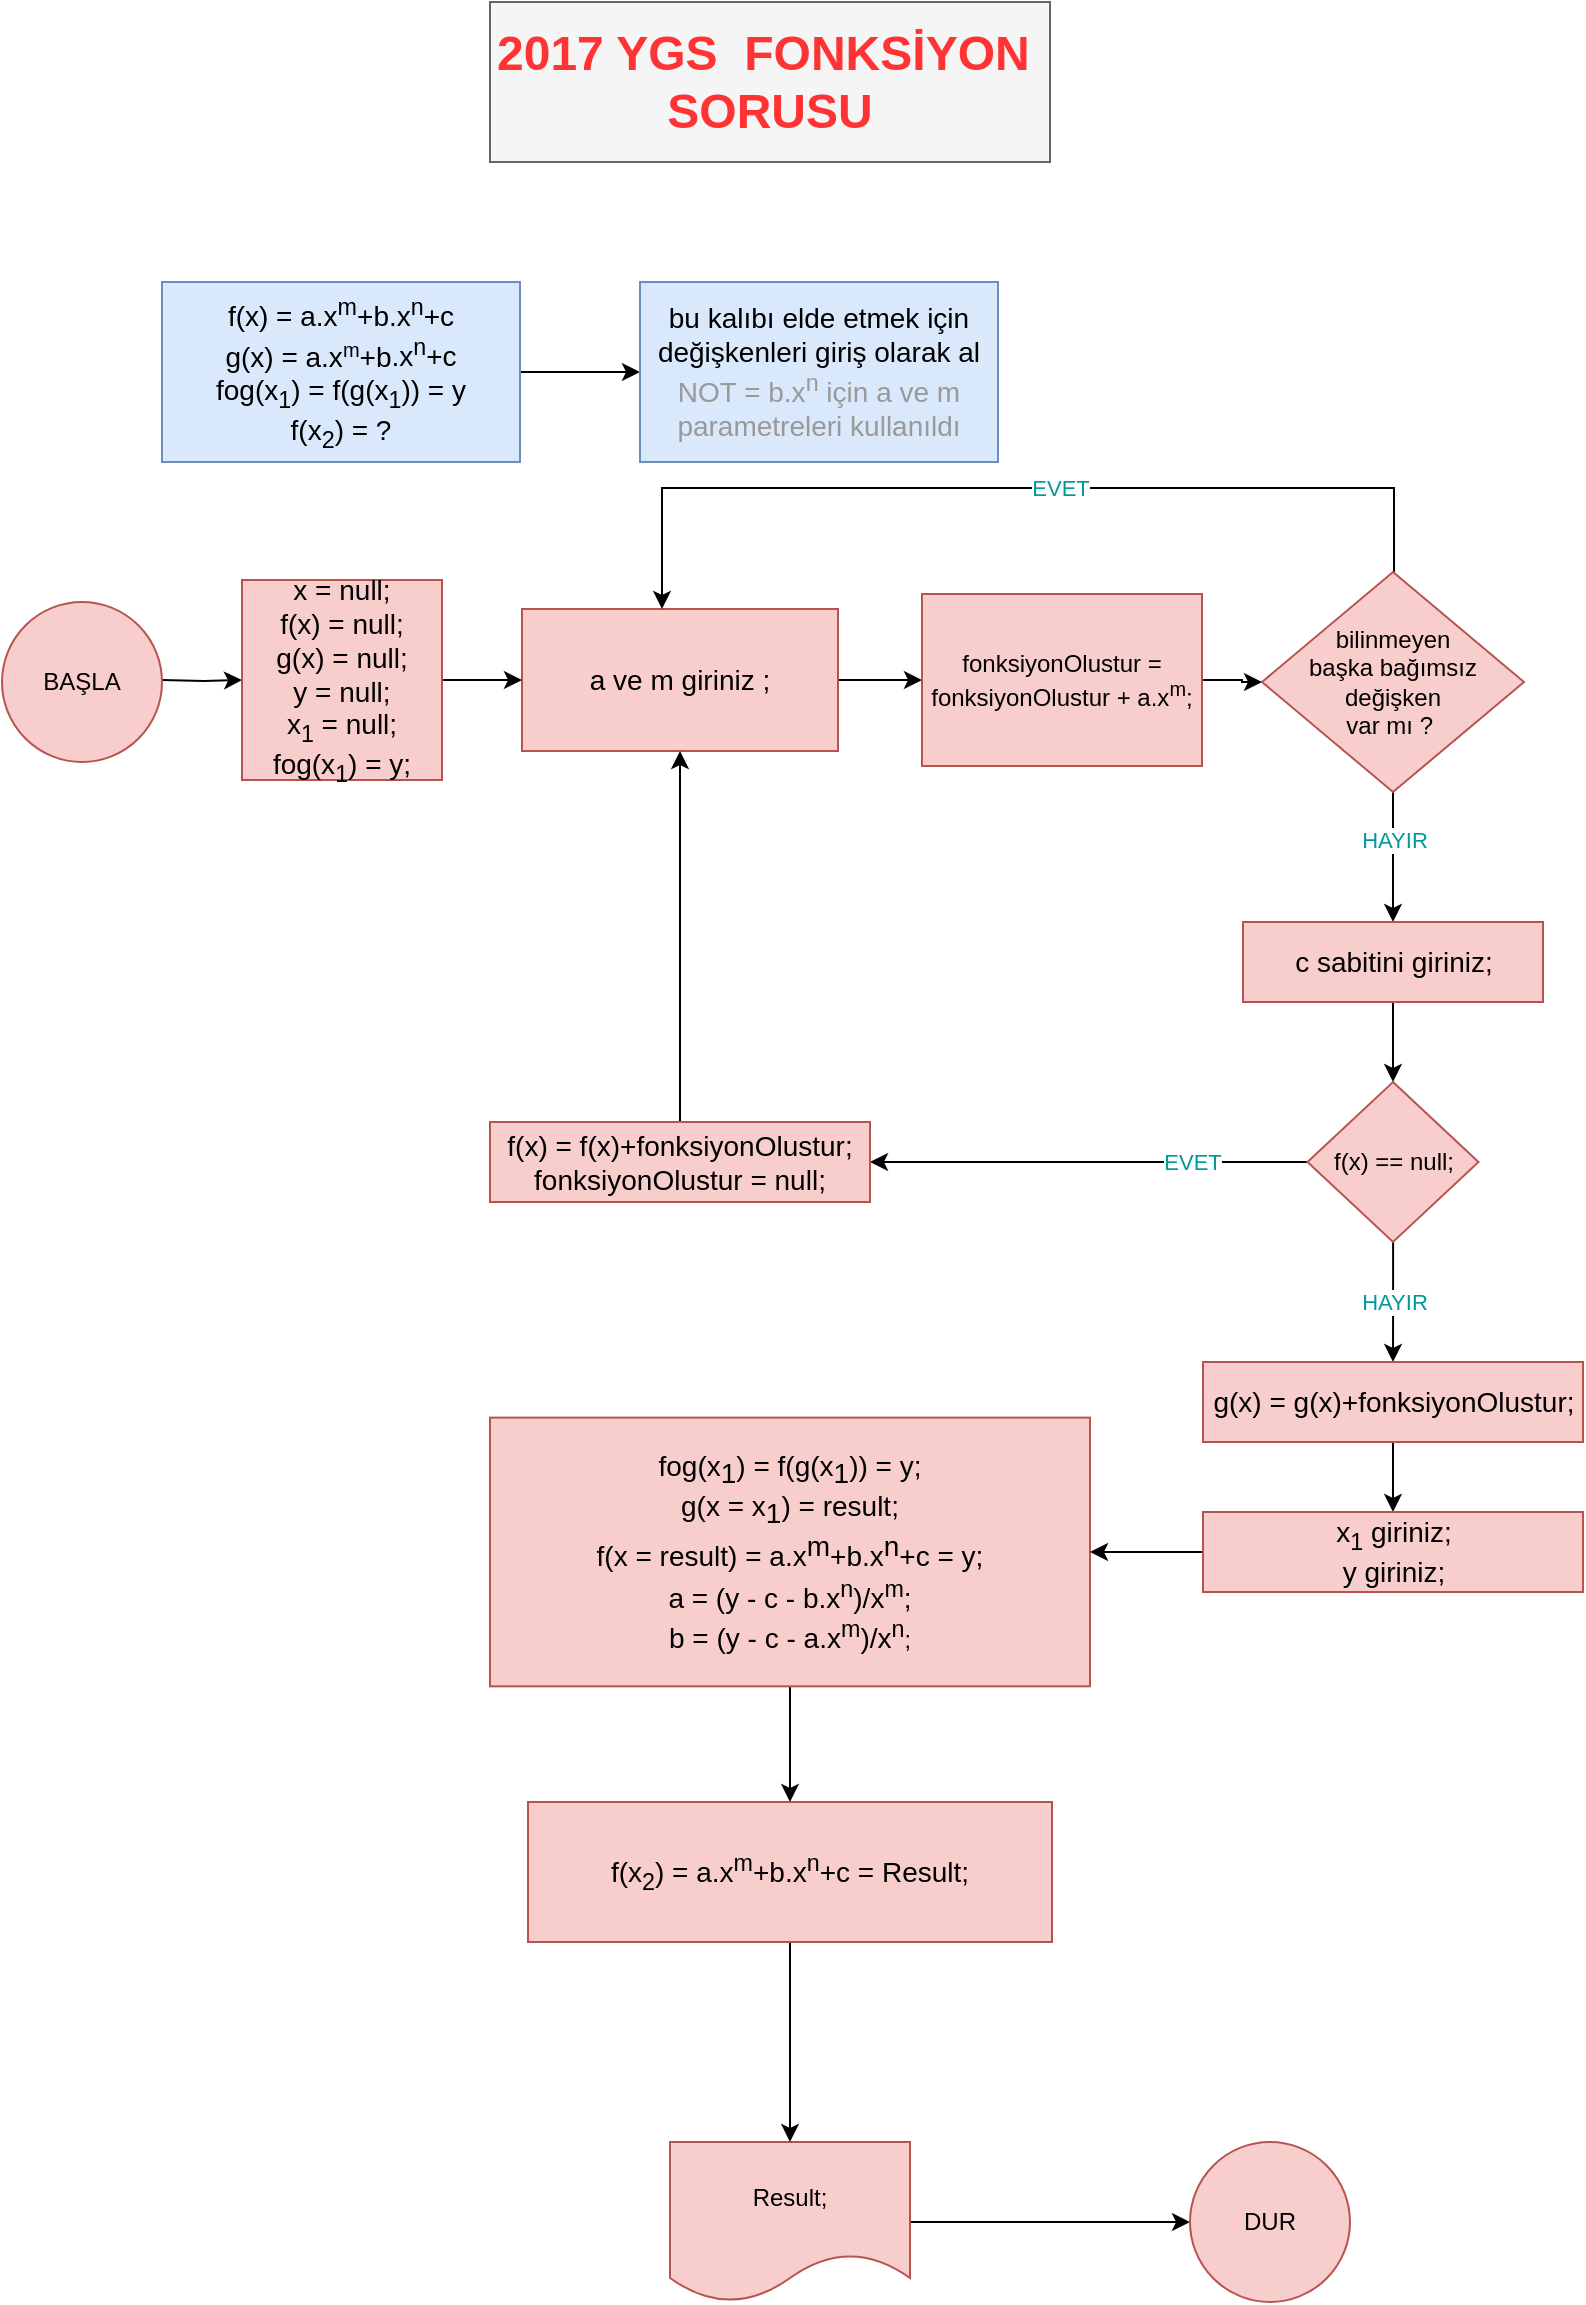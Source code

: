 <mxfile version="15.0.3" type="device"><diagram id="iu3krupmU1owaXAWCSUy" name="Page-1"><mxGraphModel dx="998" dy="1717" grid="1" gridSize="10" guides="1" tooltips="1" connect="1" arrows="1" fold="1" page="1" pageScale="1" pageWidth="827" pageHeight="1169" math="0" shadow="0"><root><mxCell id="0"/><mxCell id="1" parent="0"/><mxCell id="CnNEZqUuKUXQBOZBh8n9-30" style="edgeStyle=orthogonalEdgeStyle;rounded=0;orthogonalLoop=1;jettySize=auto;html=1;verticalAlign=bottom;fontColor=#009999;labelBorderColor=none;" edge="1" parent="1" target="CnNEZqUuKUXQBOZBh8n9-29"><mxGeometry relative="1" as="geometry"><mxPoint x="100" y="129" as="sourcePoint"/></mxGeometry></mxCell><mxCell id="CnNEZqUuKUXQBOZBh8n9-2" value="BAŞLA" style="ellipse;whiteSpace=wrap;html=1;aspect=fixed;labelBorderColor=none;fillColor=#f8cecc;strokeColor=#b85450;" vertex="1" parent="1"><mxGeometry x="20" y="90" width="80" height="80" as="geometry"/></mxCell><mxCell id="CnNEZqUuKUXQBOZBh8n9-35" style="edgeStyle=orthogonalEdgeStyle;rounded=0;orthogonalLoop=1;jettySize=auto;html=1;entryX=0;entryY=0.5;entryDx=0;entryDy=0;verticalAlign=bottom;fontColor=#009999;labelBorderColor=none;" edge="1" parent="1" source="CnNEZqUuKUXQBOZBh8n9-3" target="CnNEZqUuKUXQBOZBh8n9-34"><mxGeometry relative="1" as="geometry"/></mxCell><mxCell id="CnNEZqUuKUXQBOZBh8n9-3" value="&lt;span style=&quot;font-size: 14px&quot;&gt;a ve m giriniz ;&lt;/span&gt;&lt;font style=&quot;font-size: 14px&quot;&gt;&lt;br&gt;&lt;/font&gt;" style="rounded=0;whiteSpace=wrap;html=1;labelBorderColor=none;fillColor=#f8cecc;strokeColor=#b85450;" vertex="1" parent="1"><mxGeometry x="280" y="93.5" width="158" height="71" as="geometry"/></mxCell><mxCell id="CnNEZqUuKUXQBOZBh8n9-33" value="HAYIR" style="edgeStyle=orthogonalEdgeStyle;rounded=0;orthogonalLoop=1;jettySize=auto;html=1;entryX=0.5;entryY=0;entryDx=0;entryDy=0;verticalAlign=bottom;fontColor=#009999;labelBorderColor=none;" edge="1" parent="1" source="CnNEZqUuKUXQBOZBh8n9-4" target="CnNEZqUuKUXQBOZBh8n9-24"><mxGeometry relative="1" as="geometry"/></mxCell><mxCell id="CnNEZqUuKUXQBOZBh8n9-37" style="edgeStyle=orthogonalEdgeStyle;rounded=0;orthogonalLoop=1;jettySize=auto;html=1;verticalAlign=top;exitX=0.504;exitY=0;exitDx=0;exitDy=0;exitPerimeter=0;fontColor=#009999;labelBorderColor=none;" edge="1" parent="1" source="CnNEZqUuKUXQBOZBh8n9-4" target="CnNEZqUuKUXQBOZBh8n9-3"><mxGeometry relative="1" as="geometry"><mxPoint x="390" y="75" as="targetPoint"/><Array as="points"><mxPoint x="716" y="33"/><mxPoint x="350" y="33"/></Array></mxGeometry></mxCell><mxCell id="CnNEZqUuKUXQBOZBh8n9-38" value="EVET" style="edgeLabel;html=1;align=center;verticalAlign=middle;resizable=0;points=[];fontColor=#009999;labelBorderColor=none;" vertex="1" connectable="0" parent="CnNEZqUuKUXQBOZBh8n9-37"><mxGeometry x="-0.107" relative="1" as="geometry"><mxPoint as="offset"/></mxGeometry></mxCell><mxCell id="CnNEZqUuKUXQBOZBh8n9-4" value="bilinmeyen &lt;br&gt;başka bağımsız değişken &lt;br&gt;var mı ?&amp;nbsp;" style="rhombus;whiteSpace=wrap;html=1;labelBorderColor=none;fillColor=#f8cecc;strokeColor=#b85450;" vertex="1" parent="1"><mxGeometry x="650" y="75" width="131" height="110" as="geometry"/></mxCell><mxCell id="CnNEZqUuKUXQBOZBh8n9-55" style="edgeStyle=orthogonalEdgeStyle;rounded=0;orthogonalLoop=1;jettySize=auto;html=1;verticalAlign=top;fontColor=#009999;labelBorderColor=none;" edge="1" parent="1" source="CnNEZqUuKUXQBOZBh8n9-5" target="CnNEZqUuKUXQBOZBh8n9-6"><mxGeometry relative="1" as="geometry"/></mxCell><mxCell id="CnNEZqUuKUXQBOZBh8n9-5" value="Result;" style="shape=document;whiteSpace=wrap;html=1;boundedLbl=1;labelBorderColor=none;fillColor=#f8cecc;strokeColor=#b85450;" vertex="1" parent="1"><mxGeometry x="354" y="860" width="120" height="80" as="geometry"/></mxCell><mxCell id="CnNEZqUuKUXQBOZBh8n9-6" value="DUR" style="ellipse;whiteSpace=wrap;html=1;aspect=fixed;labelBorderColor=none;fillColor=#f8cecc;strokeColor=#b85450;" vertex="1" parent="1"><mxGeometry x="614" y="860" width="80" height="80" as="geometry"/></mxCell><mxCell id="CnNEZqUuKUXQBOZBh8n9-22" style="edgeStyle=orthogonalEdgeStyle;rounded=0;orthogonalLoop=1;jettySize=auto;html=1;fontColor=#000000;verticalAlign=bottom;" edge="1" parent="1" source="CnNEZqUuKUXQBOZBh8n9-7" target="CnNEZqUuKUXQBOZBh8n9-12"><mxGeometry relative="1" as="geometry"/></mxCell><mxCell id="CnNEZqUuKUXQBOZBh8n9-7" value="&lt;font style=&quot;font-size: 14px&quot;&gt;f(x) = a.x&lt;sup&gt;m&lt;/sup&gt;+b.x&lt;sup&gt;n&lt;/sup&gt;+c&lt;br&gt;&lt;/font&gt;&lt;span style=&quot;font-size: 14px&quot;&gt;g(x) = a.x&lt;/span&gt;&lt;sup&gt;m&lt;/sup&gt;&lt;span style=&quot;font-size: 14px&quot;&gt;+b&lt;/span&gt;&lt;span style=&quot;font-size: 14px&quot;&gt;.x&lt;sup&gt;n&lt;/sup&gt;+c&lt;br&gt;fog(x&lt;sub&gt;1&lt;/sub&gt;) = f(g(x&lt;sub&gt;1&lt;/sub&gt;)) = y&lt;br&gt;f(x&lt;sub&gt;2&lt;/sub&gt;) = ?&lt;/span&gt;" style="text;html=1;strokeColor=#6c8ebf;fillColor=#dae8fc;align=center;verticalAlign=middle;whiteSpace=wrap;rounded=0;" vertex="1" parent="1"><mxGeometry x="100" y="-70" width="179" height="90" as="geometry"/></mxCell><mxCell id="CnNEZqUuKUXQBOZBh8n9-12" value="&lt;span style=&quot;font-size: 14px&quot;&gt;bu kalıbı elde etmek için değişkenleri giriş olarak al&lt;br&gt;&lt;font color=&quot;#999999&quot;&gt;NOT = b.x&lt;sup&gt;n&lt;/sup&gt; için a ve m parametreleri kullanıldı&lt;/font&gt;&lt;br&gt;&lt;/span&gt;" style="text;html=1;strokeColor=#6c8ebf;fillColor=#dae8fc;align=center;verticalAlign=middle;whiteSpace=wrap;rounded=0;" vertex="1" parent="1"><mxGeometry x="339" y="-70" width="179" height="90" as="geometry"/></mxCell><mxCell id="CnNEZqUuKUXQBOZBh8n9-54" style="edgeStyle=orthogonalEdgeStyle;rounded=0;orthogonalLoop=1;jettySize=auto;html=1;verticalAlign=top;fontColor=#009999;labelBorderColor=none;" edge="1" parent="1" source="CnNEZqUuKUXQBOZBh8n9-14" target="CnNEZqUuKUXQBOZBh8n9-5"><mxGeometry relative="1" as="geometry"/></mxCell><mxCell id="CnNEZqUuKUXQBOZBh8n9-14" value="&lt;font style=&quot;font-size: 14px&quot;&gt;f(x&lt;sub&gt;2&lt;/sub&gt;) = a.x&lt;sup&gt;m&lt;/sup&gt;+b.x&lt;sup&gt;n&lt;/sup&gt;+c = Result;&lt;/font&gt;&lt;span style=&quot;font-size: 14px&quot;&gt;&lt;br&gt;&lt;/span&gt;" style="rounded=0;whiteSpace=wrap;html=1;labelBorderColor=none;fillColor=#f8cecc;strokeColor=#b85450;" vertex="1" parent="1"><mxGeometry x="283" y="690" width="262" height="70" as="geometry"/></mxCell><mxCell id="CnNEZqUuKUXQBOZBh8n9-40" style="edgeStyle=orthogonalEdgeStyle;rounded=0;orthogonalLoop=1;jettySize=auto;html=1;entryX=0.5;entryY=0;entryDx=0;entryDy=0;verticalAlign=top;fontColor=#009999;labelBorderColor=none;" edge="1" parent="1" source="CnNEZqUuKUXQBOZBh8n9-24" target="CnNEZqUuKUXQBOZBh8n9-28"><mxGeometry relative="1" as="geometry"/></mxCell><mxCell id="CnNEZqUuKUXQBOZBh8n9-24" value="&lt;font style=&quot;font-size: 14px&quot;&gt;c sabitini giriniz;&lt;br&gt;&lt;/font&gt;" style="rounded=0;whiteSpace=wrap;html=1;labelBorderColor=none;fillColor=#f8cecc;strokeColor=#b85450;" vertex="1" parent="1"><mxGeometry x="640.5" y="250" width="150" height="40" as="geometry"/></mxCell><mxCell id="CnNEZqUuKUXQBOZBh8n9-41" style="edgeStyle=orthogonalEdgeStyle;rounded=0;orthogonalLoop=1;jettySize=auto;html=1;verticalAlign=top;fontColor=#009999;labelBorderColor=none;" edge="1" parent="1" source="CnNEZqUuKUXQBOZBh8n9-28" target="CnNEZqUuKUXQBOZBh8n9-46"><mxGeometry relative="1" as="geometry"><mxPoint x="600" y="370" as="targetPoint"/><Array as="points"/></mxGeometry></mxCell><mxCell id="CnNEZqUuKUXQBOZBh8n9-44" value="EVET" style="edgeLabel;html=1;align=center;verticalAlign=middle;resizable=0;points=[];fontColor=#009999;labelBorderColor=none;" vertex="1" connectable="0" parent="CnNEZqUuKUXQBOZBh8n9-41"><mxGeometry x="-0.646" y="1" relative="1" as="geometry"><mxPoint x="-20" y="-1" as="offset"/></mxGeometry></mxCell><mxCell id="CnNEZqUuKUXQBOZBh8n9-42" value="HAYIR" style="edgeStyle=orthogonalEdgeStyle;rounded=0;orthogonalLoop=1;jettySize=auto;html=1;verticalAlign=top;fontColor=#009999;labelBorderColor=none;" edge="1" parent="1" source="CnNEZqUuKUXQBOZBh8n9-28" target="CnNEZqUuKUXQBOZBh8n9-48"><mxGeometry x="-0.428" relative="1" as="geometry"><mxPoint x="713" y="480" as="targetPoint"/><Array as="points"/><mxPoint as="offset"/></mxGeometry></mxCell><mxCell id="CnNEZqUuKUXQBOZBh8n9-28" value="f(x) == null;" style="rhombus;whiteSpace=wrap;html=1;labelBorderColor=none;fillColor=#f8cecc;strokeColor=#b85450;" vertex="1" parent="1"><mxGeometry x="672.75" y="330" width="85.5" height="80" as="geometry"/></mxCell><mxCell id="CnNEZqUuKUXQBOZBh8n9-31" style="edgeStyle=orthogonalEdgeStyle;rounded=0;orthogonalLoop=1;jettySize=auto;html=1;verticalAlign=bottom;fontColor=#009999;labelBorderColor=none;" edge="1" parent="1" source="CnNEZqUuKUXQBOZBh8n9-29" target="CnNEZqUuKUXQBOZBh8n9-3"><mxGeometry relative="1" as="geometry"/></mxCell><mxCell id="CnNEZqUuKUXQBOZBh8n9-29" value="&lt;span style=&quot;font-size: 14px&quot;&gt;x = null;&lt;br&gt;f(x) = null;&lt;br&gt;g(x) = null;&lt;br&gt;y = null;&lt;br&gt;x&lt;sub&gt;1&lt;/sub&gt; = null;&lt;br&gt;&lt;/span&gt;&lt;font style=&quot;font-size: 14px&quot;&gt;fog(x&lt;sub&gt;1&lt;/sub&gt;) = y;&lt;br&gt;&lt;/font&gt;" style="rounded=0;whiteSpace=wrap;html=1;labelBorderColor=none;fillColor=#f8cecc;strokeColor=#b85450;" vertex="1" parent="1"><mxGeometry x="140" y="79" width="100" height="100" as="geometry"/></mxCell><mxCell id="CnNEZqUuKUXQBOZBh8n9-36" style="edgeStyle=orthogonalEdgeStyle;rounded=0;orthogonalLoop=1;jettySize=auto;html=1;entryX=0;entryY=0.5;entryDx=0;entryDy=0;verticalAlign=bottom;fontColor=#009999;labelBorderColor=none;" edge="1" parent="1" source="CnNEZqUuKUXQBOZBh8n9-34" target="CnNEZqUuKUXQBOZBh8n9-4"><mxGeometry relative="1" as="geometry"/></mxCell><mxCell id="CnNEZqUuKUXQBOZBh8n9-34" value="fonksiyonOlustur = fonksiyonOlustur + a.x&lt;sup&gt;m&lt;/sup&gt;;" style="rounded=0;whiteSpace=wrap;html=1;labelBorderColor=none;fillColor=#f8cecc;strokeColor=#b85450;" vertex="1" parent="1"><mxGeometry x="480" y="86" width="140" height="86" as="geometry"/></mxCell><mxCell id="CnNEZqUuKUXQBOZBh8n9-47" style="edgeStyle=orthogonalEdgeStyle;rounded=0;orthogonalLoop=1;jettySize=auto;html=1;verticalAlign=top;fontColor=#009999;labelBorderColor=none;" edge="1" parent="1" source="CnNEZqUuKUXQBOZBh8n9-46" target="CnNEZqUuKUXQBOZBh8n9-3"><mxGeometry relative="1" as="geometry"><mxPoint x="380" y="320" as="targetPoint"/></mxGeometry></mxCell><mxCell id="CnNEZqUuKUXQBOZBh8n9-46" value="&lt;font style=&quot;font-size: 14px&quot;&gt;f(x) = f(x)+fonksiyonOlustur;&lt;br&gt;fonksiyonOlustur = null;&lt;br&gt;&lt;/font&gt;" style="rounded=0;whiteSpace=wrap;html=1;labelBorderColor=none;fillColor=#f8cecc;strokeColor=#b85450;" vertex="1" parent="1"><mxGeometry x="264" y="350" width="190" height="40" as="geometry"/></mxCell><mxCell id="CnNEZqUuKUXQBOZBh8n9-51" style="edgeStyle=orthogonalEdgeStyle;rounded=0;orthogonalLoop=1;jettySize=auto;html=1;verticalAlign=top;fontColor=#009999;labelBorderColor=none;" edge="1" parent="1" source="CnNEZqUuKUXQBOZBh8n9-48" target="CnNEZqUuKUXQBOZBh8n9-50"><mxGeometry relative="1" as="geometry"/></mxCell><mxCell id="CnNEZqUuKUXQBOZBh8n9-48" value="&lt;font style=&quot;font-size: 14px&quot;&gt;g(x) = g(x)+fonksiyonOlustur;&lt;br&gt;&lt;/font&gt;" style="rounded=0;whiteSpace=wrap;html=1;labelBorderColor=none;fillColor=#f8cecc;strokeColor=#b85450;" vertex="1" parent="1"><mxGeometry x="620.5" y="470" width="190" height="40" as="geometry"/></mxCell><mxCell id="CnNEZqUuKUXQBOZBh8n9-53" style="edgeStyle=orthogonalEdgeStyle;rounded=0;orthogonalLoop=1;jettySize=auto;html=1;verticalAlign=top;fontColor=#009999;labelBorderColor=none;" edge="1" parent="1" source="CnNEZqUuKUXQBOZBh8n9-49" target="CnNEZqUuKUXQBOZBh8n9-14"><mxGeometry relative="1" as="geometry"/></mxCell><mxCell id="CnNEZqUuKUXQBOZBh8n9-49" value="&lt;font&gt;&lt;span style=&quot;font-size: 14px&quot;&gt;fog(x&lt;/span&gt;&lt;sub style=&quot;font-size: 14px&quot;&gt;1&lt;/sub&gt;&lt;span style=&quot;font-size: 14px&quot;&gt;) = f(g(x&lt;/span&gt;&lt;sub style=&quot;font-size: 14px&quot;&gt;1&lt;/sub&gt;&lt;span style=&quot;font-size: 14px&quot;&gt;)) = y;&lt;/span&gt;&lt;span style=&quot;font-size: 0px; font-family: monospace;&quot;&gt;%3CmxGraphModel%3E%3Croot%3E%3CmxCell%20id%3D%220%22%2F%3E%3CmxCell%20id%3D%221%22%20parent%3D%220%22%2F%3E%3CmxCell%20id%3D%222%22%20value%3D%22%26lt%3Bfont%20style%3D%26quot%3Bfont-size%3A%2014px%26quot%3B%26gt%3Bg(x)%20%3D%20g(x)%2BfonksiyonOlustur%3B%26lt%3Bbr%26gt%3B%26lt%3B%2Ffont%26gt%3B%22%20style%3D%22rounded%3D0%3BwhiteSpace%3Dwrap%3Bhtml%3D1%3B%22%20vertex%3D%221%22%20parent%3D%221%22%3E%3CmxGeometry%20x%3D%22620.5%22%20y%3D%22470%22%20width%3D%22190%22%20height%3D%2240%22%20as%3D%22geometry%22%2F%3E%3C%2FmxCell%3E%3C%2Froot%3E%3C%2FmxGraphModel%3E&lt;br&gt;&lt;/span&gt;&lt;span style=&quot;font-size: 14px&quot;&gt;g(x = x&lt;/span&gt;&lt;sub style=&quot;font-size: 14px&quot;&gt;1&lt;/sub&gt;&lt;span style=&quot;font-size: 14px&quot;&gt;) = result;&lt;/span&gt;&lt;br&gt;&lt;span style=&quot;font-size: 14px&quot;&gt;f(x = result) = a.x&lt;/span&gt;&lt;sup style=&quot;font-size: 14px&quot;&gt;m&lt;/sup&gt;&lt;span style=&quot;font-size: 14px&quot;&gt;+b.x&lt;/span&gt;&lt;sup style=&quot;font-size: 14px&quot;&gt;n&lt;/sup&gt;&lt;span style=&quot;font-size: 14px&quot;&gt;+c = y;&lt;/span&gt;&lt;br&gt;&lt;span style=&quot;font-size: 14px&quot;&gt;a = (y - c - b.x&lt;sup&gt;n&lt;/sup&gt;)/x&lt;sup&gt;m&lt;/sup&gt;;&lt;br&gt;&lt;/span&gt;&lt;/font&gt;&lt;font&gt;&lt;span style=&quot;font-size: 14px&quot;&gt;b = (y - c - a.x&lt;sup&gt;m&lt;/sup&gt;&lt;/span&gt;&lt;span style=&quot;font-size: 14px&quot;&gt;)/x&lt;sup&gt;n&lt;/sup&gt;&lt;/span&gt;&lt;span style=&quot;font-size: 11.667px&quot;&gt;;&lt;/span&gt;&lt;br style=&quot;font-size: 14px&quot;&gt;&lt;/font&gt;" style="rounded=0;whiteSpace=wrap;html=1;labelBorderColor=none;fillColor=#f8cecc;strokeColor=#b85450;" vertex="1" parent="1"><mxGeometry x="264" y="497.81" width="300" height="134.37" as="geometry"/></mxCell><mxCell id="CnNEZqUuKUXQBOZBh8n9-52" style="edgeStyle=orthogonalEdgeStyle;rounded=0;orthogonalLoop=1;jettySize=auto;html=1;verticalAlign=top;fontColor=#009999;labelBorderColor=none;" edge="1" parent="1" source="CnNEZqUuKUXQBOZBh8n9-50" target="CnNEZqUuKUXQBOZBh8n9-49"><mxGeometry relative="1" as="geometry"/></mxCell><mxCell id="CnNEZqUuKUXQBOZBh8n9-50" value="&lt;font style=&quot;font-size: 14px&quot;&gt;x&lt;sub&gt;1&lt;/sub&gt; giriniz;&lt;br&gt;y giriniz;&lt;br&gt;&lt;/font&gt;" style="rounded=0;whiteSpace=wrap;html=1;labelBorderColor=none;fillColor=#f8cecc;strokeColor=#b85450;" vertex="1" parent="1"><mxGeometry x="620.5" y="545" width="190" height="40" as="geometry"/></mxCell><mxCell id="CnNEZqUuKUXQBOZBh8n9-58" value="&lt;b&gt;&lt;font color=&quot;#ff3333&quot; style=&quot;font-size: 24px&quot;&gt;2017 YGS&amp;nbsp; FONKSİYON&amp;nbsp; SORUSU&lt;/font&gt;&lt;/b&gt;" style="text;html=1;align=center;verticalAlign=middle;whiteSpace=wrap;rounded=0;fillColor=#f5f5f5;strokeColor=#666666;fontColor=#333333;" vertex="1" parent="1"><mxGeometry x="264" y="-210" width="280" height="80" as="geometry"/></mxCell></root></mxGraphModel></diagram></mxfile>